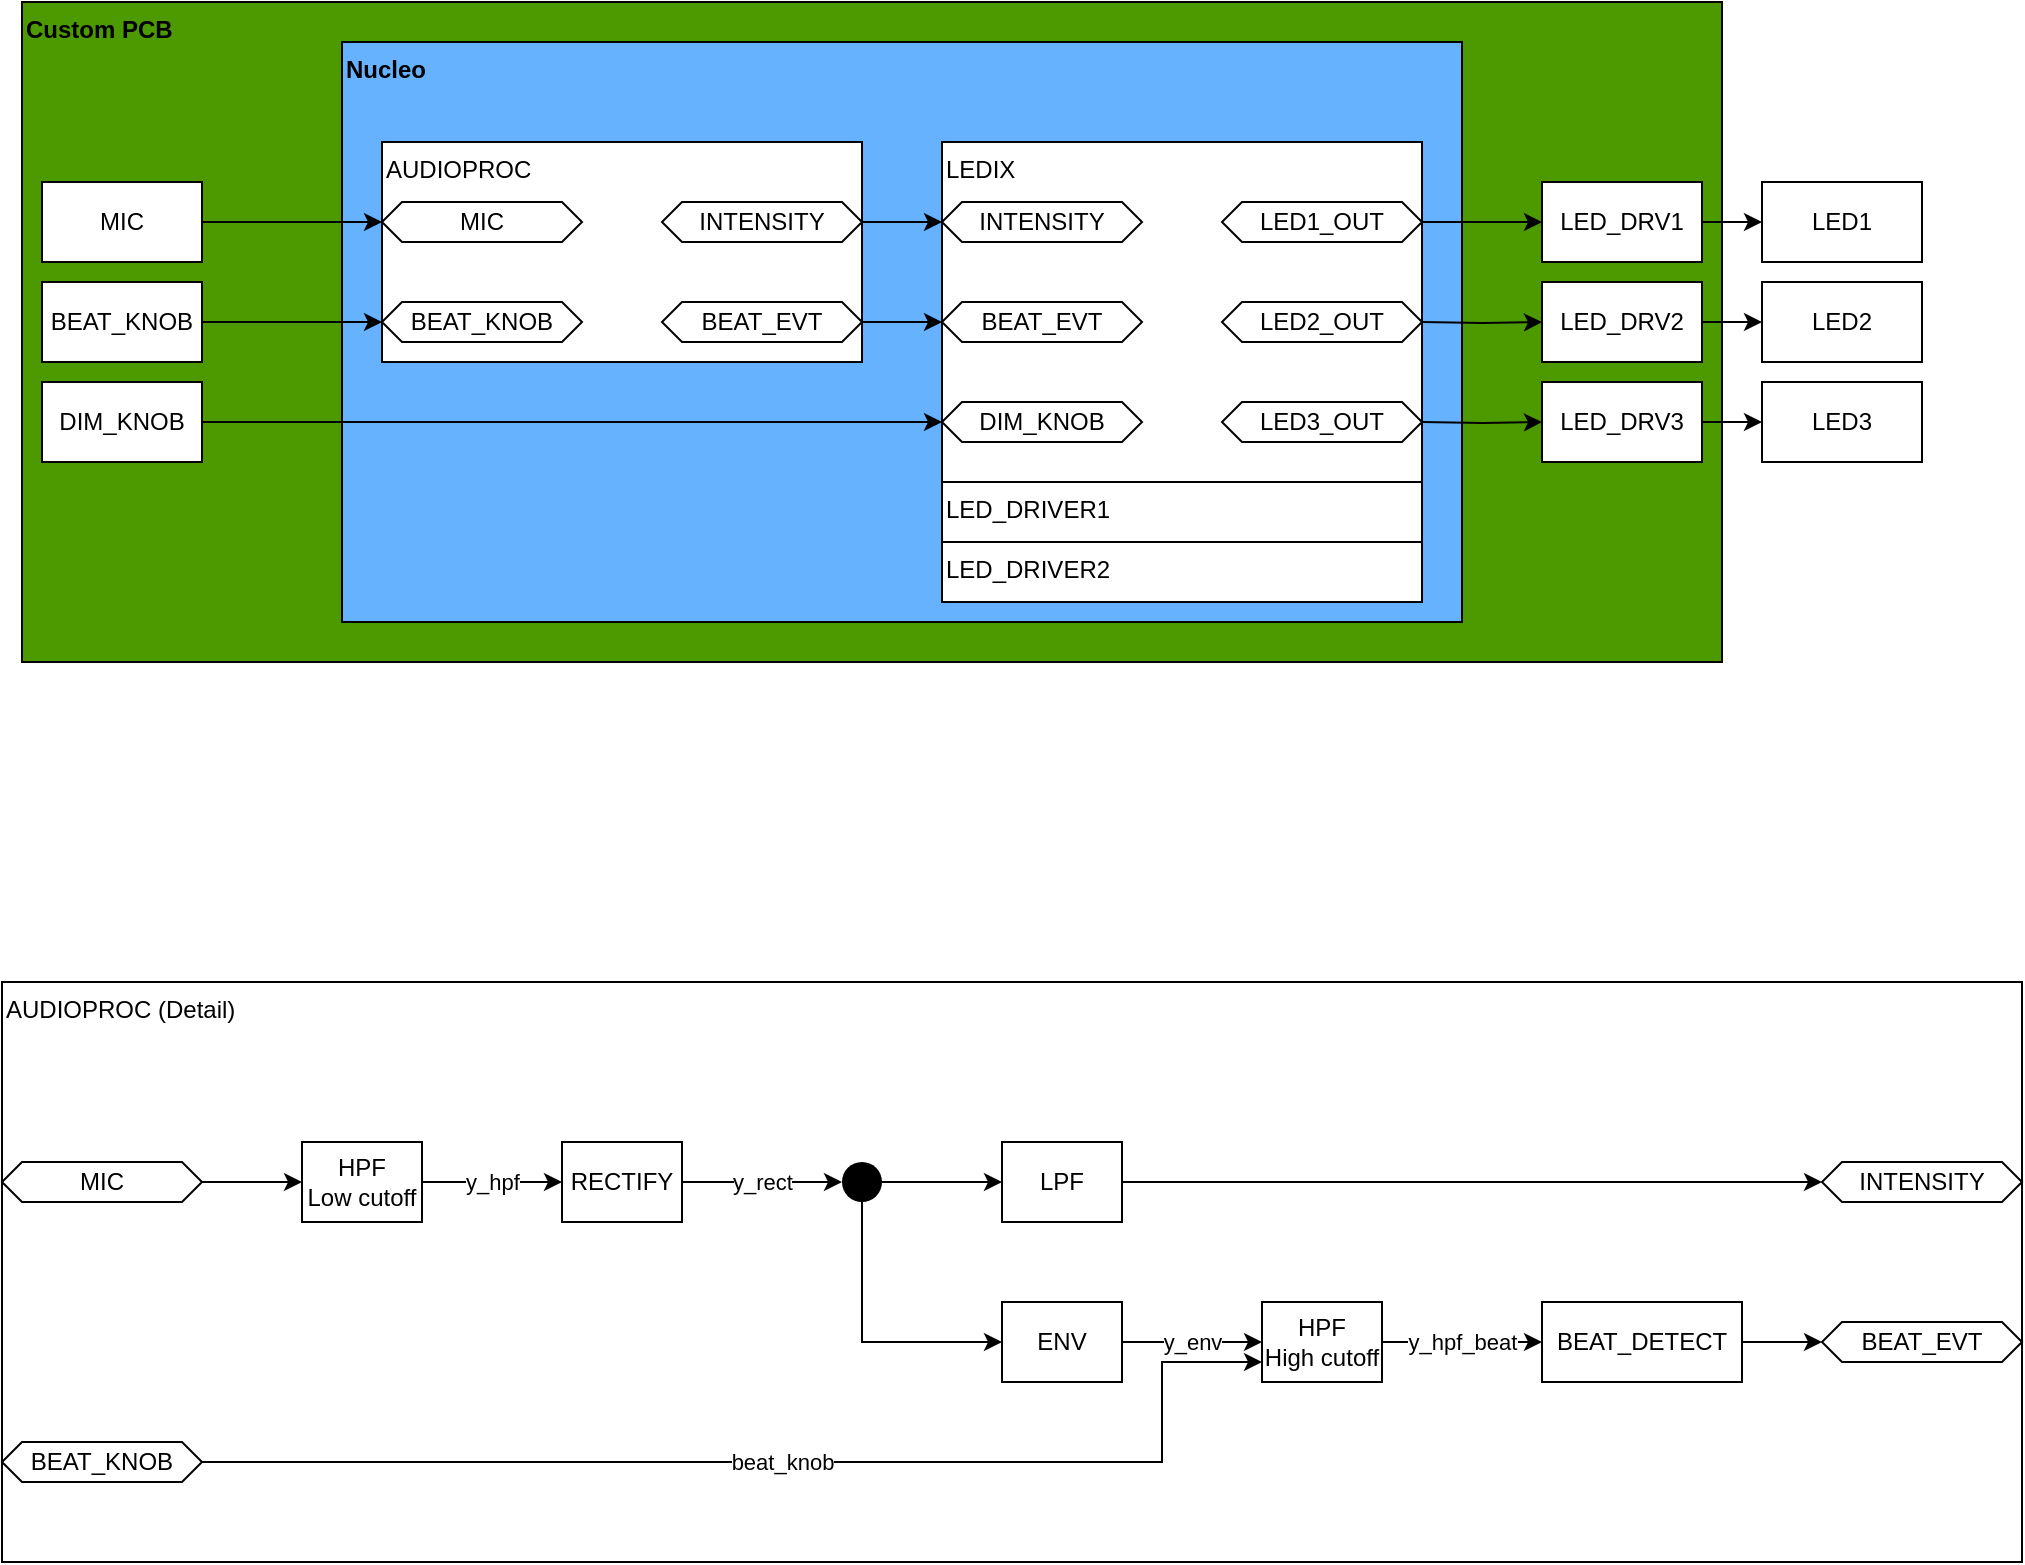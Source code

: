 <mxfile version="24.6.4" type="device">
  <diagram name="Page-1" id="d_lNvWuFWnrHalCEYbVj">
    <mxGraphModel dx="1434" dy="836" grid="1" gridSize="10" guides="1" tooltips="1" connect="1" arrows="1" fold="1" page="1" pageScale="1" pageWidth="1100" pageHeight="850" math="0" shadow="0">
      <root>
        <mxCell id="0" />
        <mxCell id="1" parent="0" />
        <mxCell id="PMDYqWPfaWhmanxGEYGl-26" value="Custom PCB" style="rounded=0;whiteSpace=wrap;html=1;align=left;verticalAlign=top;fillColor=#4D9900;fontStyle=1" vertex="1" parent="1">
          <mxGeometry x="40" y="40" width="850" height="330" as="geometry" />
        </mxCell>
        <mxCell id="PMDYqWPfaWhmanxGEYGl-36" value="Nucleo" style="rounded=0;whiteSpace=wrap;html=1;align=left;verticalAlign=top;fillColor=#66B2FF;fontStyle=1" vertex="1" parent="1">
          <mxGeometry x="200" y="60" width="560" height="290" as="geometry" />
        </mxCell>
        <mxCell id="PMDYqWPfaWhmanxGEYGl-39" value="LEDIX" style="rounded=0;whiteSpace=wrap;html=1;verticalAlign=top;align=left;" vertex="1" parent="1">
          <mxGeometry x="500" y="110" width="240" height="170" as="geometry" />
        </mxCell>
        <mxCell id="PMDYqWPfaWhmanxGEYGl-25" value="AUDIOPROC (Detail)" style="rounded=0;whiteSpace=wrap;html=1;align=left;verticalAlign=top;" vertex="1" parent="1">
          <mxGeometry x="30" y="530" width="1010" height="290" as="geometry" />
        </mxCell>
        <mxCell id="PMDYqWPfaWhmanxGEYGl-5" value="y_hpf" style="edgeStyle=orthogonalEdgeStyle;rounded=0;orthogonalLoop=1;jettySize=auto;html=1;exitX=1;exitY=0.5;exitDx=0;exitDy=0;entryX=0;entryY=0.5;entryDx=0;entryDy=0;" edge="1" parent="1" source="PMDYqWPfaWhmanxGEYGl-1" target="PMDYqWPfaWhmanxGEYGl-4">
          <mxGeometry relative="1" as="geometry" />
        </mxCell>
        <mxCell id="PMDYqWPfaWhmanxGEYGl-1" value="HPF&lt;div&gt;Low cutoff&lt;/div&gt;" style="rounded=0;whiteSpace=wrap;html=1;" vertex="1" parent="1">
          <mxGeometry x="180" y="610" width="60" height="40" as="geometry" />
        </mxCell>
        <mxCell id="PMDYqWPfaWhmanxGEYGl-3" value="" style="edgeStyle=orthogonalEdgeStyle;rounded=0;orthogonalLoop=1;jettySize=auto;html=1;exitX=1;exitY=0.5;exitDx=0;exitDy=0;entryX=0;entryY=0.5;entryDx=0;entryDy=0;" edge="1" parent="1" source="PMDYqWPfaWhmanxGEYGl-2" target="PMDYqWPfaWhmanxGEYGl-1">
          <mxGeometry relative="1" as="geometry" />
        </mxCell>
        <mxCell id="PMDYqWPfaWhmanxGEYGl-2" value="MIC" style="shape=hexagon;perimeter=hexagonPerimeter2;whiteSpace=wrap;html=1;fixedSize=1;size=10;" vertex="1" parent="1">
          <mxGeometry x="30" y="620" width="100" height="20" as="geometry" />
        </mxCell>
        <mxCell id="PMDYqWPfaWhmanxGEYGl-7" value="y_rect" style="edgeStyle=orthogonalEdgeStyle;rounded=0;orthogonalLoop=1;jettySize=auto;html=1;exitX=1;exitY=0.5;exitDx=0;exitDy=0;entryX=0;entryY=0.5;entryDx=0;entryDy=0;" edge="1" parent="1" source="PMDYqWPfaWhmanxGEYGl-4" target="PMDYqWPfaWhmanxGEYGl-12">
          <mxGeometry relative="1" as="geometry" />
        </mxCell>
        <mxCell id="PMDYqWPfaWhmanxGEYGl-4" value="RECTIFY" style="rounded=0;whiteSpace=wrap;html=1;" vertex="1" parent="1">
          <mxGeometry x="310" y="610" width="60" height="40" as="geometry" />
        </mxCell>
        <mxCell id="PMDYqWPfaWhmanxGEYGl-8" value="" style="edgeStyle=orthogonalEdgeStyle;rounded=0;orthogonalLoop=1;jettySize=auto;html=1;exitX=1;exitY=0.5;exitDx=0;exitDy=0;entryX=0;entryY=0.5;entryDx=0;entryDy=0;" edge="1" parent="1" source="PMDYqWPfaWhmanxGEYGl-6" target="PMDYqWPfaWhmanxGEYGl-9">
          <mxGeometry relative="1" as="geometry">
            <mxPoint x="600" y="630" as="targetPoint" />
          </mxGeometry>
        </mxCell>
        <mxCell id="PMDYqWPfaWhmanxGEYGl-6" value="LPF" style="rounded=0;whiteSpace=wrap;html=1;" vertex="1" parent="1">
          <mxGeometry x="530" y="610" width="60" height="40" as="geometry" />
        </mxCell>
        <mxCell id="PMDYqWPfaWhmanxGEYGl-9" value="INTENSITY" style="shape=hexagon;perimeter=hexagonPerimeter2;whiteSpace=wrap;html=1;fixedSize=1;size=10;" vertex="1" parent="1">
          <mxGeometry x="940" y="620" width="100" height="20" as="geometry" />
        </mxCell>
        <mxCell id="PMDYqWPfaWhmanxGEYGl-13" style="edgeStyle=orthogonalEdgeStyle;rounded=0;orthogonalLoop=1;jettySize=auto;html=1;exitX=1;exitY=0.5;exitDx=0;exitDy=0;entryX=0;entryY=0.5;entryDx=0;entryDy=0;" edge="1" parent="1" source="PMDYqWPfaWhmanxGEYGl-12" target="PMDYqWPfaWhmanxGEYGl-6">
          <mxGeometry relative="1" as="geometry" />
        </mxCell>
        <mxCell id="PMDYqWPfaWhmanxGEYGl-17" style="edgeStyle=orthogonalEdgeStyle;rounded=0;orthogonalLoop=1;jettySize=auto;html=1;exitX=0.5;exitY=1;exitDx=0;exitDy=0;entryX=0;entryY=0.5;entryDx=0;entryDy=0;" edge="1" parent="1" source="PMDYqWPfaWhmanxGEYGl-12" target="PMDYqWPfaWhmanxGEYGl-14">
          <mxGeometry relative="1" as="geometry" />
        </mxCell>
        <mxCell id="PMDYqWPfaWhmanxGEYGl-12" value="" style="ellipse;whiteSpace=wrap;html=1;aspect=fixed;fillColor=#000000;strokeColor=none;" vertex="1" parent="1">
          <mxGeometry x="450" y="620" width="20" height="20" as="geometry" />
        </mxCell>
        <mxCell id="PMDYqWPfaWhmanxGEYGl-16" value="y_env" style="edgeStyle=orthogonalEdgeStyle;rounded=0;orthogonalLoop=1;jettySize=auto;html=1;exitX=1;exitY=0.5;exitDx=0;exitDy=0;entryX=0;entryY=0.5;entryDx=0;entryDy=0;" edge="1" parent="1" source="PMDYqWPfaWhmanxGEYGl-14" target="PMDYqWPfaWhmanxGEYGl-15">
          <mxGeometry relative="1" as="geometry" />
        </mxCell>
        <mxCell id="PMDYqWPfaWhmanxGEYGl-14" value="ENV" style="rounded=0;whiteSpace=wrap;html=1;" vertex="1" parent="1">
          <mxGeometry x="530" y="690" width="60" height="40" as="geometry" />
        </mxCell>
        <mxCell id="PMDYqWPfaWhmanxGEYGl-20" value="y_hpf_beat" style="edgeStyle=orthogonalEdgeStyle;rounded=0;orthogonalLoop=1;jettySize=auto;html=1;exitX=1;exitY=0.5;exitDx=0;exitDy=0;entryX=0;entryY=0.5;entryDx=0;entryDy=0;" edge="1" parent="1" source="PMDYqWPfaWhmanxGEYGl-15" target="PMDYqWPfaWhmanxGEYGl-21">
          <mxGeometry relative="1" as="geometry">
            <mxPoint x="810" y="709.667" as="targetPoint" />
          </mxGeometry>
        </mxCell>
        <mxCell id="PMDYqWPfaWhmanxGEYGl-15" value="HPF&lt;div&gt;High cutoff&lt;/div&gt;" style="rounded=0;whiteSpace=wrap;html=1;" vertex="1" parent="1">
          <mxGeometry x="660" y="690" width="60" height="40" as="geometry" />
        </mxCell>
        <mxCell id="PMDYqWPfaWhmanxGEYGl-19" value="beat_knob" style="edgeStyle=orthogonalEdgeStyle;rounded=0;orthogonalLoop=1;jettySize=auto;html=1;exitX=1;exitY=0.5;exitDx=0;exitDy=0;entryX=0;entryY=0.75;entryDx=0;entryDy=0;" edge="1" parent="1" source="PMDYqWPfaWhmanxGEYGl-18" target="PMDYqWPfaWhmanxGEYGl-15">
          <mxGeometry relative="1" as="geometry">
            <Array as="points">
              <mxPoint x="610" y="770" />
              <mxPoint x="610" y="720" />
            </Array>
          </mxGeometry>
        </mxCell>
        <mxCell id="PMDYqWPfaWhmanxGEYGl-18" value="BEAT_KNOB" style="shape=hexagon;perimeter=hexagonPerimeter2;whiteSpace=wrap;html=1;fixedSize=1;size=10;" vertex="1" parent="1">
          <mxGeometry x="30" y="760" width="100" height="20" as="geometry" />
        </mxCell>
        <mxCell id="PMDYqWPfaWhmanxGEYGl-23" style="edgeStyle=orthogonalEdgeStyle;rounded=0;orthogonalLoop=1;jettySize=auto;html=1;exitX=1;exitY=0.5;exitDx=0;exitDy=0;entryX=0;entryY=0.5;entryDx=0;entryDy=0;" edge="1" parent="1" source="PMDYqWPfaWhmanxGEYGl-21" target="PMDYqWPfaWhmanxGEYGl-22">
          <mxGeometry relative="1" as="geometry" />
        </mxCell>
        <mxCell id="PMDYqWPfaWhmanxGEYGl-21" value="BEAT_DETECT" style="rounded=0;whiteSpace=wrap;html=1;" vertex="1" parent="1">
          <mxGeometry x="800" y="690" width="100" height="40" as="geometry" />
        </mxCell>
        <mxCell id="PMDYqWPfaWhmanxGEYGl-22" value="BEAT_EVT" style="shape=hexagon;perimeter=hexagonPerimeter2;whiteSpace=wrap;html=1;fixedSize=1;size=10;" vertex="1" parent="1">
          <mxGeometry x="940" y="700" width="100" height="20" as="geometry" />
        </mxCell>
        <mxCell id="PMDYqWPfaWhmanxGEYGl-24" value="AUDIOPROC" style="rounded=0;whiteSpace=wrap;html=1;verticalAlign=top;align=left;" vertex="1" parent="1">
          <mxGeometry x="220" y="110" width="240" height="110" as="geometry" />
        </mxCell>
        <mxCell id="PMDYqWPfaWhmanxGEYGl-33" style="edgeStyle=orthogonalEdgeStyle;rounded=0;orthogonalLoop=1;jettySize=auto;html=1;exitX=1;exitY=0.5;exitDx=0;exitDy=0;entryX=0;entryY=0.5;entryDx=0;entryDy=0;" edge="1" parent="1" source="PMDYqWPfaWhmanxGEYGl-27" target="PMDYqWPfaWhmanxGEYGl-29">
          <mxGeometry relative="1" as="geometry" />
        </mxCell>
        <mxCell id="PMDYqWPfaWhmanxGEYGl-27" value="MIC" style="rounded=0;whiteSpace=wrap;html=1;" vertex="1" parent="1">
          <mxGeometry x="50" y="130" width="80" height="40" as="geometry" />
        </mxCell>
        <mxCell id="PMDYqWPfaWhmanxGEYGl-34" style="edgeStyle=orthogonalEdgeStyle;rounded=0;orthogonalLoop=1;jettySize=auto;html=1;exitX=1;exitY=0.5;exitDx=0;exitDy=0;entryX=0;entryY=0.5;entryDx=0;entryDy=0;" edge="1" parent="1" source="PMDYqWPfaWhmanxGEYGl-28" target="PMDYqWPfaWhmanxGEYGl-30">
          <mxGeometry relative="1" as="geometry" />
        </mxCell>
        <mxCell id="PMDYqWPfaWhmanxGEYGl-28" value="BEAT_KNOB" style="rounded=0;whiteSpace=wrap;html=1;" vertex="1" parent="1">
          <mxGeometry x="50" y="180" width="80" height="40" as="geometry" />
        </mxCell>
        <mxCell id="PMDYqWPfaWhmanxGEYGl-29" value="MIC" style="shape=hexagon;perimeter=hexagonPerimeter2;whiteSpace=wrap;html=1;fixedSize=1;size=10;" vertex="1" parent="1">
          <mxGeometry x="220" y="140" width="100" height="20" as="geometry" />
        </mxCell>
        <mxCell id="PMDYqWPfaWhmanxGEYGl-30" value="BEAT_KNOB" style="shape=hexagon;perimeter=hexagonPerimeter2;whiteSpace=wrap;html=1;fixedSize=1;size=10;" vertex="1" parent="1">
          <mxGeometry x="220" y="190" width="100" height="20" as="geometry" />
        </mxCell>
        <mxCell id="PMDYqWPfaWhmanxGEYGl-35" style="edgeStyle=orthogonalEdgeStyle;rounded=0;orthogonalLoop=1;jettySize=auto;html=1;exitX=1;exitY=0.5;exitDx=0;exitDy=0;entryX=0;entryY=0.5;entryDx=0;entryDy=0;" edge="1" parent="1" source="PMDYqWPfaWhmanxGEYGl-31" target="PMDYqWPfaWhmanxGEYGl-32">
          <mxGeometry relative="1" as="geometry" />
        </mxCell>
        <mxCell id="PMDYqWPfaWhmanxGEYGl-31" value="DIM_KNOB" style="rounded=0;whiteSpace=wrap;html=1;" vertex="1" parent="1">
          <mxGeometry x="50" y="230" width="80" height="40" as="geometry" />
        </mxCell>
        <mxCell id="PMDYqWPfaWhmanxGEYGl-32" value="DIM_KNOB" style="shape=hexagon;perimeter=hexagonPerimeter2;whiteSpace=wrap;html=1;fixedSize=1;size=10;" vertex="1" parent="1">
          <mxGeometry x="500" y="240" width="100" height="20" as="geometry" />
        </mxCell>
        <mxCell id="PMDYqWPfaWhmanxGEYGl-43" style="edgeStyle=orthogonalEdgeStyle;rounded=0;orthogonalLoop=1;jettySize=auto;html=1;exitX=1;exitY=0.5;exitDx=0;exitDy=0;entryX=0;entryY=0.5;entryDx=0;entryDy=0;" edge="1" parent="1" source="PMDYqWPfaWhmanxGEYGl-37" target="PMDYqWPfaWhmanxGEYGl-41">
          <mxGeometry relative="1" as="geometry" />
        </mxCell>
        <mxCell id="PMDYqWPfaWhmanxGEYGl-37" value="INTENSITY" style="shape=hexagon;perimeter=hexagonPerimeter2;whiteSpace=wrap;html=1;fixedSize=1;size=10;" vertex="1" parent="1">
          <mxGeometry x="360" y="140" width="100" height="20" as="geometry" />
        </mxCell>
        <mxCell id="PMDYqWPfaWhmanxGEYGl-42" style="edgeStyle=orthogonalEdgeStyle;rounded=0;orthogonalLoop=1;jettySize=auto;html=1;exitX=1;exitY=0.5;exitDx=0;exitDy=0;entryX=0;entryY=0.5;entryDx=0;entryDy=0;" edge="1" parent="1" source="PMDYqWPfaWhmanxGEYGl-38" target="PMDYqWPfaWhmanxGEYGl-40">
          <mxGeometry relative="1" as="geometry" />
        </mxCell>
        <mxCell id="PMDYqWPfaWhmanxGEYGl-38" value="BEAT_EVT" style="shape=hexagon;perimeter=hexagonPerimeter2;whiteSpace=wrap;html=1;fixedSize=1;size=10;" vertex="1" parent="1">
          <mxGeometry x="360" y="190" width="100" height="20" as="geometry" />
        </mxCell>
        <mxCell id="PMDYqWPfaWhmanxGEYGl-40" value="BEAT_EVT" style="shape=hexagon;perimeter=hexagonPerimeter2;whiteSpace=wrap;html=1;fixedSize=1;size=10;" vertex="1" parent="1">
          <mxGeometry x="500" y="190" width="100" height="20" as="geometry" />
        </mxCell>
        <mxCell id="PMDYqWPfaWhmanxGEYGl-41" value="INTENSITY" style="shape=hexagon;perimeter=hexagonPerimeter2;whiteSpace=wrap;html=1;fixedSize=1;size=10;" vertex="1" parent="1">
          <mxGeometry x="500" y="140" width="100" height="20" as="geometry" />
        </mxCell>
        <mxCell id="PMDYqWPfaWhmanxGEYGl-44" value="LED_DRIVER1" style="rounded=0;whiteSpace=wrap;html=1;verticalAlign=top;align=left;" vertex="1" parent="1">
          <mxGeometry x="500" y="280" width="240" height="30" as="geometry" />
        </mxCell>
        <mxCell id="PMDYqWPfaWhmanxGEYGl-58" style="edgeStyle=orthogonalEdgeStyle;rounded=0;orthogonalLoop=1;jettySize=auto;html=1;exitX=1;exitY=0.5;exitDx=0;exitDy=0;entryX=0;entryY=0.5;entryDx=0;entryDy=0;" edge="1" parent="1" source="PMDYqWPfaWhmanxGEYGl-45" target="PMDYqWPfaWhmanxGEYGl-51">
          <mxGeometry relative="1" as="geometry" />
        </mxCell>
        <mxCell id="PMDYqWPfaWhmanxGEYGl-45" value="LED_DRV1" style="rounded=0;whiteSpace=wrap;html=1;" vertex="1" parent="1">
          <mxGeometry x="800" y="130" width="80" height="40" as="geometry" />
        </mxCell>
        <mxCell id="PMDYqWPfaWhmanxGEYGl-50" style="edgeStyle=orthogonalEdgeStyle;rounded=0;orthogonalLoop=1;jettySize=auto;html=1;exitX=1;exitY=0.5;exitDx=0;exitDy=0;entryX=0;entryY=0.5;entryDx=0;entryDy=0;" edge="1" parent="1" source="PMDYqWPfaWhmanxGEYGl-46" target="PMDYqWPfaWhmanxGEYGl-45">
          <mxGeometry relative="1" as="geometry" />
        </mxCell>
        <mxCell id="PMDYqWPfaWhmanxGEYGl-46" value="LED1_OUT" style="shape=hexagon;perimeter=hexagonPerimeter2;whiteSpace=wrap;html=1;fixedSize=1;size=10;" vertex="1" parent="1">
          <mxGeometry x="640" y="140" width="100" height="20" as="geometry" />
        </mxCell>
        <mxCell id="PMDYqWPfaWhmanxGEYGl-47" value="LED2_OUT" style="shape=hexagon;perimeter=hexagonPerimeter2;whiteSpace=wrap;html=1;fixedSize=1;size=10;" vertex="1" parent="1">
          <mxGeometry x="640" y="190" width="100" height="20" as="geometry" />
        </mxCell>
        <mxCell id="PMDYqWPfaWhmanxGEYGl-48" value="LED3_OUT" style="shape=hexagon;perimeter=hexagonPerimeter2;whiteSpace=wrap;html=1;fixedSize=1;size=10;" vertex="1" parent="1">
          <mxGeometry x="640" y="240" width="100" height="20" as="geometry" />
        </mxCell>
        <mxCell id="PMDYqWPfaWhmanxGEYGl-49" value="LED_DRIVER2" style="rounded=0;whiteSpace=wrap;html=1;verticalAlign=top;align=left;" vertex="1" parent="1">
          <mxGeometry x="500" y="310" width="240" height="30" as="geometry" />
        </mxCell>
        <mxCell id="PMDYqWPfaWhmanxGEYGl-51" value="LED1" style="rounded=0;whiteSpace=wrap;html=1;" vertex="1" parent="1">
          <mxGeometry x="910" y="130" width="80" height="40" as="geometry" />
        </mxCell>
        <mxCell id="PMDYqWPfaWhmanxGEYGl-52" value="LED2" style="rounded=0;whiteSpace=wrap;html=1;" vertex="1" parent="1">
          <mxGeometry x="910" y="180" width="80" height="40" as="geometry" />
        </mxCell>
        <mxCell id="PMDYqWPfaWhmanxGEYGl-53" style="edgeStyle=orthogonalEdgeStyle;rounded=0;orthogonalLoop=1;jettySize=auto;html=1;exitX=1;exitY=0.5;exitDx=0;exitDy=0;entryX=0;entryY=0.5;entryDx=0;entryDy=0;" edge="1" target="PMDYqWPfaWhmanxGEYGl-54" parent="1">
          <mxGeometry relative="1" as="geometry">
            <mxPoint x="740" y="200" as="sourcePoint" />
          </mxGeometry>
        </mxCell>
        <mxCell id="PMDYqWPfaWhmanxGEYGl-59" style="edgeStyle=orthogonalEdgeStyle;rounded=0;orthogonalLoop=1;jettySize=auto;html=1;exitX=1;exitY=0.5;exitDx=0;exitDy=0;entryX=0;entryY=0.5;entryDx=0;entryDy=0;" edge="1" parent="1" source="PMDYqWPfaWhmanxGEYGl-54" target="PMDYqWPfaWhmanxGEYGl-52">
          <mxGeometry relative="1" as="geometry" />
        </mxCell>
        <mxCell id="PMDYqWPfaWhmanxGEYGl-54" value="LED_DRV2" style="rounded=0;whiteSpace=wrap;html=1;" vertex="1" parent="1">
          <mxGeometry x="800" y="180" width="80" height="40" as="geometry" />
        </mxCell>
        <mxCell id="PMDYqWPfaWhmanxGEYGl-55" value="LED3" style="rounded=0;whiteSpace=wrap;html=1;" vertex="1" parent="1">
          <mxGeometry x="910" y="230" width="80" height="40" as="geometry" />
        </mxCell>
        <mxCell id="PMDYqWPfaWhmanxGEYGl-56" style="edgeStyle=orthogonalEdgeStyle;rounded=0;orthogonalLoop=1;jettySize=auto;html=1;exitX=1;exitY=0.5;exitDx=0;exitDy=0;entryX=0;entryY=0.5;entryDx=0;entryDy=0;" edge="1" target="PMDYqWPfaWhmanxGEYGl-57" parent="1">
          <mxGeometry relative="1" as="geometry">
            <mxPoint x="740" y="250" as="sourcePoint" />
          </mxGeometry>
        </mxCell>
        <mxCell id="PMDYqWPfaWhmanxGEYGl-60" style="edgeStyle=orthogonalEdgeStyle;rounded=0;orthogonalLoop=1;jettySize=auto;html=1;exitX=1;exitY=0.5;exitDx=0;exitDy=0;entryX=0;entryY=0.5;entryDx=0;entryDy=0;" edge="1" parent="1" source="PMDYqWPfaWhmanxGEYGl-57" target="PMDYqWPfaWhmanxGEYGl-55">
          <mxGeometry relative="1" as="geometry" />
        </mxCell>
        <mxCell id="PMDYqWPfaWhmanxGEYGl-57" value="LED_DRV3" style="rounded=0;whiteSpace=wrap;html=1;" vertex="1" parent="1">
          <mxGeometry x="800" y="230" width="80" height="40" as="geometry" />
        </mxCell>
      </root>
    </mxGraphModel>
  </diagram>
</mxfile>
